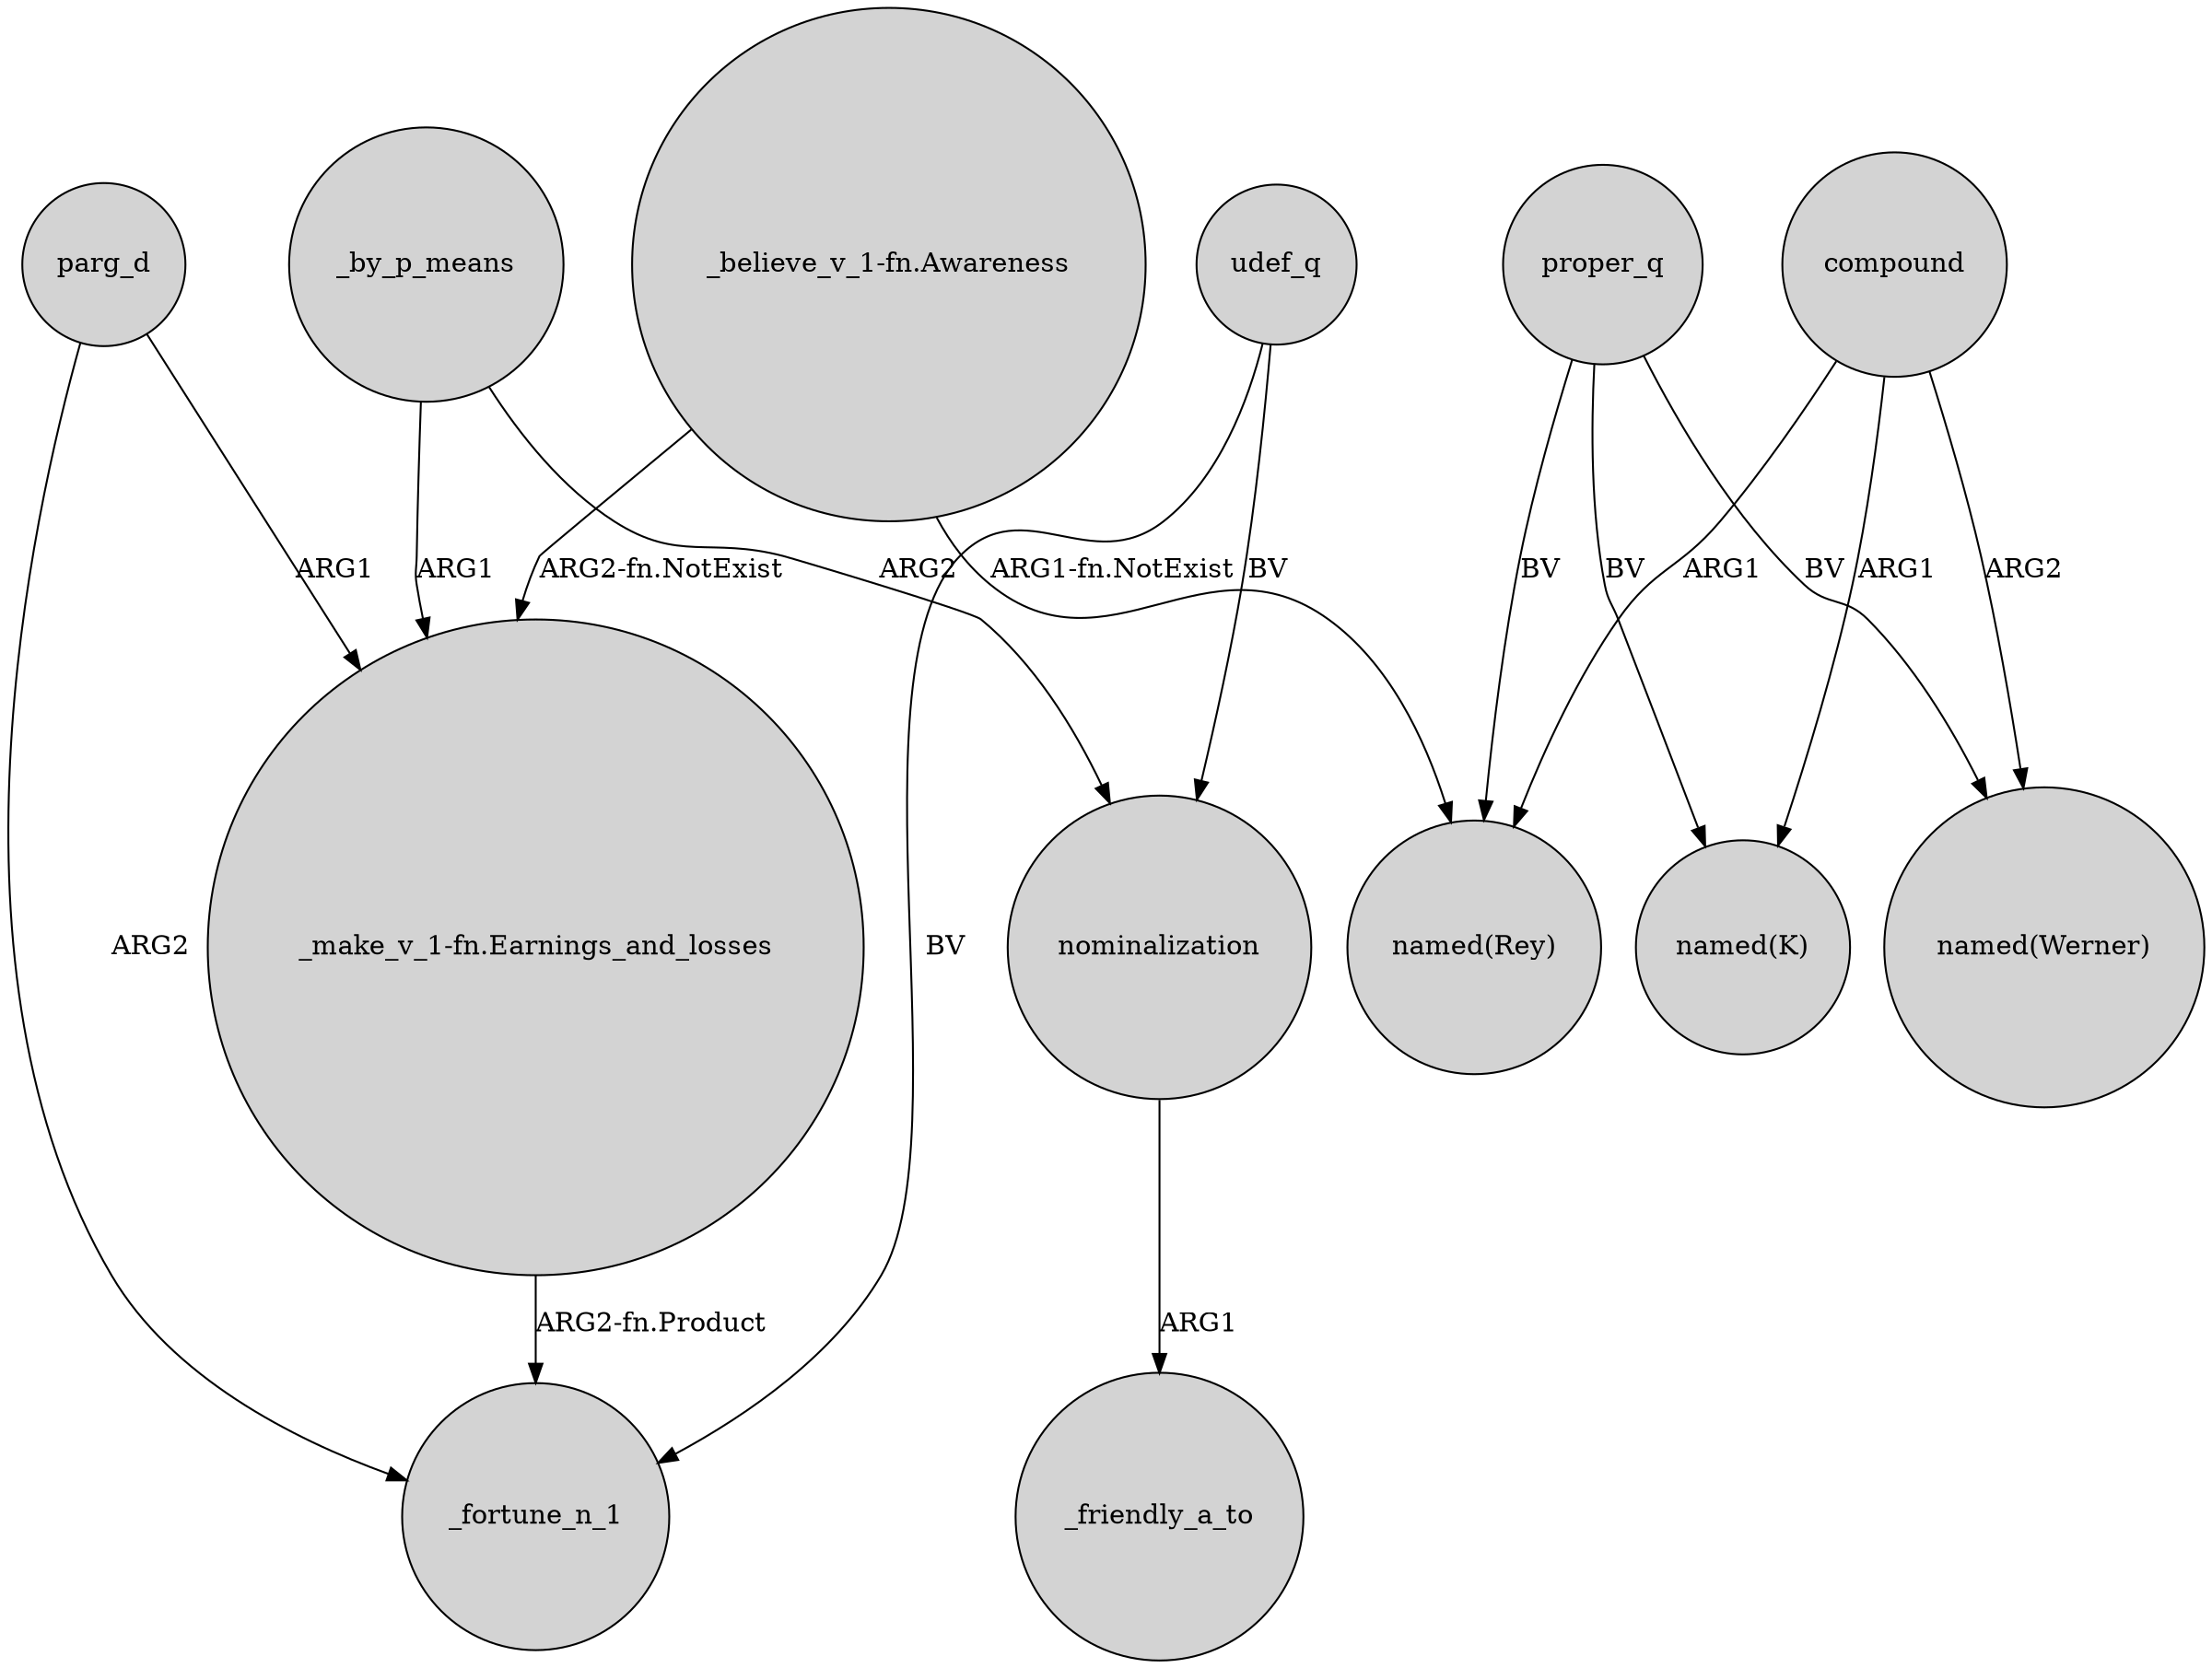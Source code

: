 digraph {
	node [shape=circle style=filled]
	parg_d -> "_make_v_1-fn.Earnings_and_losses" [label=ARG1]
	"_believe_v_1-fn.Awareness" -> "_make_v_1-fn.Earnings_and_losses" [label="ARG2-fn.NotExist"]
	_by_p_means -> "_make_v_1-fn.Earnings_and_losses" [label=ARG1]
	parg_d -> _fortune_n_1 [label=ARG2]
	"_believe_v_1-fn.Awareness" -> "named(Rey)" [label="ARG1-fn.NotExist"]
	proper_q -> "named(Werner)" [label=BV]
	udef_q -> _fortune_n_1 [label=BV]
	_by_p_means -> nominalization [label=ARG2]
	"_make_v_1-fn.Earnings_and_losses" -> _fortune_n_1 [label="ARG2-fn.Product"]
	compound -> "named(Werner)" [label=ARG2]
	compound -> "named(Rey)" [label=ARG1]
	proper_q -> "named(K)" [label=BV]
	udef_q -> nominalization [label=BV]
	nominalization -> _friendly_a_to [label=ARG1]
	proper_q -> "named(Rey)" [label=BV]
	compound -> "named(K)" [label=ARG1]
}
